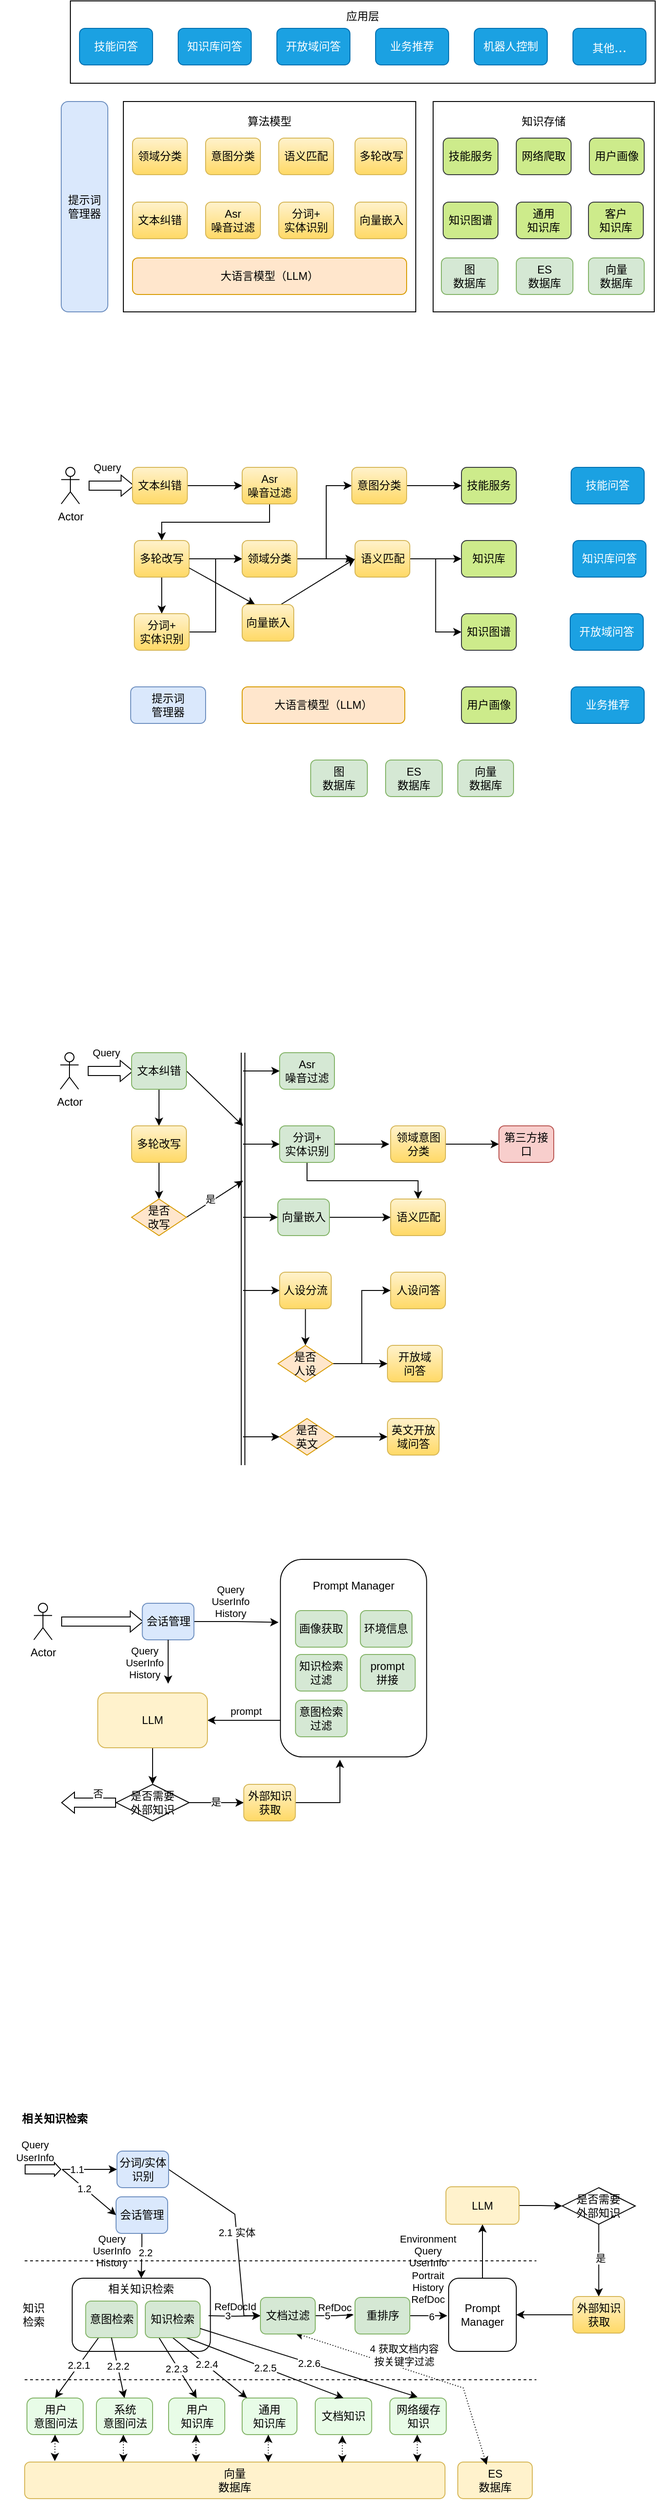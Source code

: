 <mxfile version="21.6.5" type="device">
  <diagram name="第 1 页" id="2IsAd4zUsnXnslO65fH5">
    <mxGraphModel dx="915" dy="540" grid="1" gridSize="10" guides="1" tooltips="1" connect="1" arrows="1" fold="1" page="1" pageScale="1" pageWidth="827" pageHeight="1169" math="0" shadow="0">
      <root>
        <mxCell id="0" />
        <mxCell id="1" parent="0" />
        <mxCell id="JHuKoLHsJUjbJj95uedV-28" value="相关知识检索&lt;br&gt;&lt;br&gt;&lt;br&gt;&lt;br&gt;&lt;br&gt;" style="rounded=1;whiteSpace=wrap;html=1;" parent="1" vertex="1">
          <mxGeometry x="92" y="2540" width="151.25" height="80" as="geometry" />
        </mxCell>
        <mxCell id="9dT04foE-P5w3eRzSOSi-28" style="edgeStyle=orthogonalEdgeStyle;rounded=0;orthogonalLoop=1;jettySize=auto;html=1;entryX=1;entryY=0.5;entryDx=0;entryDy=0;exitX=0.001;exitY=0.815;exitDx=0;exitDy=0;exitPerimeter=0;" parent="1" source="9dT04foE-P5w3eRzSOSi-2" target="9dT04foE-P5w3eRzSOSi-23" edge="1">
          <mxGeometry relative="1" as="geometry">
            <mxPoint x="310" y="1930" as="sourcePoint" />
          </mxGeometry>
        </mxCell>
        <mxCell id="9dT04foE-P5w3eRzSOSi-30" value="prompt" style="edgeLabel;html=1;align=center;verticalAlign=middle;resizable=0;points=[];" parent="9dT04foE-P5w3eRzSOSi-28" vertex="1" connectable="0">
          <mxGeometry x="0.227" relative="1" as="geometry">
            <mxPoint x="11" y="-10" as="offset" />
          </mxGeometry>
        </mxCell>
        <mxCell id="9dT04foE-P5w3eRzSOSi-2" value="Prompt Manager&lt;br&gt;&lt;br&gt;&lt;br&gt;&lt;br&gt;&lt;br&gt;&lt;br&gt;&lt;br&gt;&lt;br&gt;&lt;br&gt;&lt;br&gt;&lt;br&gt;&lt;br&gt;" style="rounded=1;whiteSpace=wrap;html=1;" parent="1" vertex="1">
          <mxGeometry x="319.88" y="1754" width="160" height="216" as="geometry" />
        </mxCell>
        <mxCell id="Qh1LjhPjBVEHw7r-CYuR-25" value="知识存储&lt;br&gt;&lt;br&gt;&lt;br&gt;&lt;br&gt;&lt;br&gt;&lt;br&gt;&lt;br&gt;&lt;br&gt;&lt;br&gt;&lt;br&gt;&lt;br&gt;&lt;br&gt;&lt;br&gt;&lt;br&gt;" style="rounded=0;whiteSpace=wrap;html=1;fillStyle=cross-hatch;" parent="1" vertex="1">
          <mxGeometry x="487" y="160" width="242" height="230" as="geometry" />
        </mxCell>
        <mxCell id="Qh1LjhPjBVEHw7r-CYuR-36" value="应用层&lt;br&gt;&lt;br&gt;&lt;br&gt;&lt;br&gt;&lt;br&gt;" style="rounded=0;whiteSpace=wrap;html=1;fillStyle=cross-hatch;" parent="1" vertex="1">
          <mxGeometry x="90" y="50" width="640" height="90" as="geometry" />
        </mxCell>
        <mxCell id="Qh1LjhPjBVEHw7r-CYuR-16" value="算法模型&lt;br&gt;&lt;br&gt;&lt;br&gt;&lt;br&gt;&lt;br&gt;&lt;br&gt;&lt;br&gt;&lt;br&gt;&lt;br&gt;&lt;br&gt;&lt;br&gt;&lt;br&gt;&lt;br&gt;&lt;br&gt;" style="rounded=0;whiteSpace=wrap;html=1;fillStyle=cross-hatch;" parent="1" vertex="1">
          <mxGeometry x="148" y="160" width="320" height="230" as="geometry" />
        </mxCell>
        <mxCell id="Qh1LjhPjBVEHw7r-CYuR-6" value="意图分类" style="rounded=1;whiteSpace=wrap;html=1;fillColor=#fff2cc;strokeColor=#d6b656;gradientColor=#ffd966;" parent="1" vertex="1">
          <mxGeometry x="238" y="200" width="60" height="40" as="geometry" />
        </mxCell>
        <mxCell id="Qh1LjhPjBVEHw7r-CYuR-7" value="大语言模型（LLM）" style="rounded=1;whiteSpace=wrap;html=1;fillColor=#ffe6cc;strokeColor=#d79b00;" parent="1" vertex="1">
          <mxGeometry x="158" y="331" width="300" height="40" as="geometry" />
        </mxCell>
        <mxCell id="Qh1LjhPjBVEHw7r-CYuR-8" value="提示词&lt;br&gt;管理器" style="rounded=1;whiteSpace=wrap;html=1;fillColor=#dae8fc;strokeColor=#6c8ebf;" parent="1" vertex="1">
          <mxGeometry x="156" y="800" width="82" height="40" as="geometry" />
        </mxCell>
        <mxCell id="Qh1LjhPjBVEHw7r-CYuR-9" value="Asr&lt;br&gt;噪音过滤" style="rounded=1;whiteSpace=wrap;html=1;fillColor=#fff2cc;strokeColor=#d6b656;gradientColor=#ffd966;" parent="1" vertex="1">
          <mxGeometry x="238" y="270" width="60" height="40" as="geometry" />
        </mxCell>
        <mxCell id="Qh1LjhPjBVEHw7r-CYuR-10" value="语义匹配" style="rounded=1;whiteSpace=wrap;html=1;fillColor=#fff2cc;strokeColor=#d6b656;gradientColor=#ffd966;" parent="1" vertex="1">
          <mxGeometry x="318" y="200" width="60" height="40" as="geometry" />
        </mxCell>
        <mxCell id="Qh1LjhPjBVEHw7r-CYuR-11" value="多轮改写" style="rounded=1;whiteSpace=wrap;html=1;fillColor=#fff2cc;strokeColor=#d6b656;gradientColor=#ffd966;" parent="1" vertex="1">
          <mxGeometry x="401.5" y="200" width="56.5" height="40" as="geometry" />
        </mxCell>
        <mxCell id="Qh1LjhPjBVEHw7r-CYuR-12" value="技能问答" style="rounded=1;whiteSpace=wrap;html=1;fillColor=#1ba1e2;fontColor=#ffffff;strokeColor=#006EAF;" parent="1" vertex="1">
          <mxGeometry x="100" y="80" width="80" height="40" as="geometry" />
        </mxCell>
        <mxCell id="Qh1LjhPjBVEHw7r-CYuR-13" value="知识库问答" style="rounded=1;whiteSpace=wrap;html=1;fillColor=#1ba1e2;fontColor=#ffffff;strokeColor=#006EAF;" parent="1" vertex="1">
          <mxGeometry x="208" y="80" width="80" height="40" as="geometry" />
        </mxCell>
        <mxCell id="Qh1LjhPjBVEHw7r-CYuR-14" value="开放域问答" style="rounded=1;whiteSpace=wrap;html=1;fillColor=#1ba1e2;fontColor=#ffffff;strokeColor=#006EAF;" parent="1" vertex="1">
          <mxGeometry x="316" y="80" width="80" height="40" as="geometry" />
        </mxCell>
        <mxCell id="Qh1LjhPjBVEHw7r-CYuR-17" value="分词+&lt;br&gt;实体识别" style="rounded=1;whiteSpace=wrap;html=1;fillColor=#fff2cc;strokeColor=#d6b656;gradientColor=#ffd966;" parent="1" vertex="1">
          <mxGeometry x="318" y="270" width="60" height="40" as="geometry" />
        </mxCell>
        <mxCell id="Qh1LjhPjBVEHw7r-CYuR-18" value="文本纠错" style="rounded=1;whiteSpace=wrap;html=1;fillColor=#fff2cc;strokeColor=#d6b656;gradientColor=#ffd966;" parent="1" vertex="1">
          <mxGeometry x="158" y="270" width="60" height="40" as="geometry" />
        </mxCell>
        <mxCell id="Qh1LjhPjBVEHw7r-CYuR-19" value="领域分类" style="rounded=1;whiteSpace=wrap;html=1;fillColor=#fff2cc;strokeColor=#d6b656;gradientColor=#ffd966;" parent="1" vertex="1">
          <mxGeometry x="158" y="200" width="60" height="40" as="geometry" />
        </mxCell>
        <mxCell id="Qh1LjhPjBVEHw7r-CYuR-20" value="向量嵌入" style="rounded=1;whiteSpace=wrap;html=1;fillColor=#fff2cc;strokeColor=#d6b656;gradientColor=#ffd966;" parent="1" vertex="1">
          <mxGeometry x="401.5" y="270" width="56.5" height="40" as="geometry" />
        </mxCell>
        <mxCell id="Qh1LjhPjBVEHw7r-CYuR-21" value="技能服务" style="rounded=1;whiteSpace=wrap;html=1;fillColor=#cdeb8b;strokeColor=#36393d;" parent="1" vertex="1">
          <mxGeometry x="498" y="200" width="60" height="40" as="geometry" />
        </mxCell>
        <mxCell id="Qh1LjhPjBVEHw7r-CYuR-22" value="客户&lt;br&gt;知识库" style="rounded=1;whiteSpace=wrap;html=1;fillColor=#cdeb8b;strokeColor=#36393d;" parent="1" vertex="1">
          <mxGeometry x="657" y="270" width="60" height="40" as="geometry" />
        </mxCell>
        <mxCell id="Qh1LjhPjBVEHw7r-CYuR-23" value="通用&lt;br&gt;知识库" style="rounded=1;whiteSpace=wrap;html=1;fillColor=#cdeb8b;strokeColor=#36393d;" parent="1" vertex="1">
          <mxGeometry x="578" y="270" width="60" height="40" as="geometry" />
        </mxCell>
        <mxCell id="Qh1LjhPjBVEHw7r-CYuR-24" value="知识图谱" style="rounded=1;whiteSpace=wrap;html=1;fillColor=#cdeb8b;strokeColor=#36393d;" parent="1" vertex="1">
          <mxGeometry x="498" y="270" width="60" height="40" as="geometry" />
        </mxCell>
        <mxCell id="Qh1LjhPjBVEHw7r-CYuR-26" value="图&lt;br&gt;数据库" style="rounded=1;whiteSpace=wrap;html=1;fillColor=#d5e8d4;strokeColor=#82b366;" parent="1" vertex="1">
          <mxGeometry x="496" y="331" width="62" height="40" as="geometry" />
        </mxCell>
        <mxCell id="Qh1LjhPjBVEHw7r-CYuR-27" value="ES&lt;br&gt;数据库" style="rounded=1;whiteSpace=wrap;html=1;fillColor=#d5e8d4;strokeColor=#82b366;" parent="1" vertex="1">
          <mxGeometry x="578" y="331" width="62" height="40" as="geometry" />
        </mxCell>
        <mxCell id="Qh1LjhPjBVEHw7r-CYuR-28" value="向量&lt;br&gt;数据库" style="rounded=1;whiteSpace=wrap;html=1;fillColor=#d5e8d4;strokeColor=#82b366;" parent="1" vertex="1">
          <mxGeometry x="657" y="331" width="61" height="40" as="geometry" />
        </mxCell>
        <mxCell id="Qh1LjhPjBVEHw7r-CYuR-29" value="业务推荐" style="rounded=1;whiteSpace=wrap;html=1;fillColor=#1ba1e2;fontColor=#ffffff;strokeColor=#006EAF;" parent="1" vertex="1">
          <mxGeometry x="424" y="80" width="80" height="40" as="geometry" />
        </mxCell>
        <mxCell id="Qh1LjhPjBVEHw7r-CYuR-30" value="用户画像" style="rounded=1;whiteSpace=wrap;html=1;fillColor=#cdeb8b;strokeColor=#36393d;" parent="1" vertex="1">
          <mxGeometry x="658" y="200" width="60" height="40" as="geometry" />
        </mxCell>
        <mxCell id="Qh1LjhPjBVEHw7r-CYuR-31" value="网络爬取" style="rounded=1;whiteSpace=wrap;html=1;fillColor=#cdeb8b;strokeColor=#36393d;" parent="1" vertex="1">
          <mxGeometry x="578" y="200" width="60" height="40" as="geometry" />
        </mxCell>
        <mxCell id="Qh1LjhPjBVEHw7r-CYuR-32" value="机器人控制" style="rounded=1;whiteSpace=wrap;html=1;fillColor=#1ba1e2;fontColor=#ffffff;strokeColor=#006EAF;" parent="1" vertex="1">
          <mxGeometry x="532" y="80" width="80" height="40" as="geometry" />
        </mxCell>
        <mxCell id="Qh1LjhPjBVEHw7r-CYuR-33" value="其他&lt;font style=&quot;font-size: 16px;&quot;&gt;...&lt;/font&gt;" style="rounded=1;whiteSpace=wrap;html=1;fillColor=#1ba1e2;fontColor=#ffffff;strokeColor=#006EAF;" parent="1" vertex="1">
          <mxGeometry x="640" y="80" width="80" height="40" as="geometry" />
        </mxCell>
        <mxCell id="Qh1LjhPjBVEHw7r-CYuR-37" value="Actor" style="shape=umlActor;verticalLabelPosition=bottom;verticalAlign=top;html=1;outlineConnect=0;" parent="1" vertex="1">
          <mxGeometry x="80" y="560" width="20" height="40" as="geometry" />
        </mxCell>
        <mxCell id="Qh1LjhPjBVEHw7r-CYuR-38" value="" style="shape=flexArrow;endArrow=classic;html=1;rounded=0;endWidth=12;endSize=4.33;" parent="1" edge="1">
          <mxGeometry width="50" height="50" relative="1" as="geometry">
            <mxPoint x="110" y="580" as="sourcePoint" />
            <mxPoint x="160" y="580" as="targetPoint" />
          </mxGeometry>
        </mxCell>
        <mxCell id="Qh1LjhPjBVEHw7r-CYuR-39" value="Query" style="edgeLabel;html=1;align=center;verticalAlign=middle;resizable=0;points=[];" parent="Qh1LjhPjBVEHw7r-CYuR-38" vertex="1" connectable="0">
          <mxGeometry x="-0.52" y="2" relative="1" as="geometry">
            <mxPoint x="8" y="-18" as="offset" />
          </mxGeometry>
        </mxCell>
        <mxCell id="Qh1LjhPjBVEHw7r-CYuR-42" style="edgeStyle=orthogonalEdgeStyle;rounded=0;orthogonalLoop=1;jettySize=auto;html=1;exitX=1;exitY=0.5;exitDx=0;exitDy=0;entryX=0;entryY=0.5;entryDx=0;entryDy=0;" parent="1" source="Qh1LjhPjBVEHw7r-CYuR-40" target="Qh1LjhPjBVEHw7r-CYuR-41" edge="1">
          <mxGeometry relative="1" as="geometry" />
        </mxCell>
        <mxCell id="Qh1LjhPjBVEHw7r-CYuR-40" value="文本纠错" style="rounded=1;whiteSpace=wrap;html=1;fillColor=#fff2cc;strokeColor=#d6b656;gradientColor=#ffd966;" parent="1" vertex="1">
          <mxGeometry x="158" y="560" width="60" height="40" as="geometry" />
        </mxCell>
        <mxCell id="Qh1LjhPjBVEHw7r-CYuR-45" style="edgeStyle=orthogonalEdgeStyle;rounded=0;orthogonalLoop=1;jettySize=auto;html=1;exitX=0.5;exitY=1;exitDx=0;exitDy=0;entryX=0.5;entryY=0;entryDx=0;entryDy=0;" parent="1" source="Qh1LjhPjBVEHw7r-CYuR-41" target="Qh1LjhPjBVEHw7r-CYuR-43" edge="1">
          <mxGeometry relative="1" as="geometry" />
        </mxCell>
        <mxCell id="Qh1LjhPjBVEHw7r-CYuR-41" value="Asr&lt;br style=&quot;border-color: var(--border-color);&quot;&gt;噪音过滤" style="rounded=1;whiteSpace=wrap;html=1;fillColor=#fff2cc;strokeColor=#d6b656;gradientColor=#ffd966;" parent="1" vertex="1">
          <mxGeometry x="278" y="560" width="60" height="40" as="geometry" />
        </mxCell>
        <mxCell id="Qh1LjhPjBVEHw7r-CYuR-46" style="edgeStyle=orthogonalEdgeStyle;rounded=0;orthogonalLoop=1;jettySize=auto;html=1;exitX=0.5;exitY=1;exitDx=0;exitDy=0;entryX=0.5;entryY=0;entryDx=0;entryDy=0;" parent="1" source="Qh1LjhPjBVEHw7r-CYuR-43" target="Qh1LjhPjBVEHw7r-CYuR-44" edge="1">
          <mxGeometry relative="1" as="geometry" />
        </mxCell>
        <mxCell id="Qh1LjhPjBVEHw7r-CYuR-43" value="多轮改写" style="rounded=1;whiteSpace=wrap;html=1;fillColor=#fff2cc;strokeColor=#d6b656;gradientColor=#ffd966;" parent="1" vertex="1">
          <mxGeometry x="160" y="640" width="60" height="40" as="geometry" />
        </mxCell>
        <mxCell id="Qh1LjhPjBVEHw7r-CYuR-49" style="edgeStyle=orthogonalEdgeStyle;rounded=0;orthogonalLoop=1;jettySize=auto;html=1;exitX=1;exitY=0.5;exitDx=0;exitDy=0;entryX=0;entryY=0.5;entryDx=0;entryDy=0;" parent="1" source="Qh1LjhPjBVEHw7r-CYuR-43" target="Qh1LjhPjBVEHw7r-CYuR-48" edge="1">
          <mxGeometry relative="1" as="geometry" />
        </mxCell>
        <mxCell id="Qh1LjhPjBVEHw7r-CYuR-56" style="edgeStyle=orthogonalEdgeStyle;rounded=0;orthogonalLoop=1;jettySize=auto;html=1;exitX=1;exitY=0.5;exitDx=0;exitDy=0;entryX=0;entryY=0.5;entryDx=0;entryDy=0;" parent="1" source="Qh1LjhPjBVEHw7r-CYuR-44" target="Qh1LjhPjBVEHw7r-CYuR-48" edge="1">
          <mxGeometry relative="1" as="geometry" />
        </mxCell>
        <mxCell id="Qh1LjhPjBVEHw7r-CYuR-44" value="分词+&lt;br&gt;实体识别" style="rounded=1;whiteSpace=wrap;html=1;fillColor=#fff2cc;strokeColor=#d6b656;gradientColor=#ffd966;" parent="1" vertex="1">
          <mxGeometry x="160" y="720" width="60" height="40" as="geometry" />
        </mxCell>
        <mxCell id="Qh1LjhPjBVEHw7r-CYuR-51" style="edgeStyle=orthogonalEdgeStyle;rounded=0;orthogonalLoop=1;jettySize=auto;html=1;exitX=1;exitY=0.5;exitDx=0;exitDy=0;entryX=0;entryY=0.5;entryDx=0;entryDy=0;" parent="1" source="Qh1LjhPjBVEHw7r-CYuR-48" target="Qh1LjhPjBVEHw7r-CYuR-50" edge="1">
          <mxGeometry relative="1" as="geometry">
            <Array as="points">
              <mxPoint x="370" y="660" />
              <mxPoint x="370" y="580" />
            </Array>
          </mxGeometry>
        </mxCell>
        <mxCell id="Qh1LjhPjBVEHw7r-CYuR-58" style="edgeStyle=orthogonalEdgeStyle;rounded=0;orthogonalLoop=1;jettySize=auto;html=1;exitX=1;exitY=0.5;exitDx=0;exitDy=0;" parent="1" source="Qh1LjhPjBVEHw7r-CYuR-48" edge="1">
          <mxGeometry relative="1" as="geometry">
            <mxPoint x="400" y="660" as="targetPoint" />
          </mxGeometry>
        </mxCell>
        <mxCell id="_FVbefLX-QKdetm8-caL-20" style="rounded=0;orthogonalLoop=1;jettySize=auto;html=1;exitX=1;exitY=0.75;exitDx=0;exitDy=0;entryX=0.25;entryY=0;entryDx=0;entryDy=0;" parent="1" source="Qh1LjhPjBVEHw7r-CYuR-43" target="_FVbefLX-QKdetm8-caL-19" edge="1">
          <mxGeometry relative="1" as="geometry" />
        </mxCell>
        <mxCell id="Qh1LjhPjBVEHw7r-CYuR-48" value="领域分类" style="rounded=1;whiteSpace=wrap;html=1;fillColor=#fff2cc;strokeColor=#d6b656;gradientColor=#ffd966;" parent="1" vertex="1">
          <mxGeometry x="278" y="640" width="60" height="40" as="geometry" />
        </mxCell>
        <mxCell id="Qh1LjhPjBVEHw7r-CYuR-55" style="edgeStyle=orthogonalEdgeStyle;rounded=0;orthogonalLoop=1;jettySize=auto;html=1;exitX=1;exitY=0.5;exitDx=0;exitDy=0;entryX=0;entryY=0.5;entryDx=0;entryDy=0;" parent="1" source="Qh1LjhPjBVEHw7r-CYuR-50" target="Qh1LjhPjBVEHw7r-CYuR-54" edge="1">
          <mxGeometry relative="1" as="geometry" />
        </mxCell>
        <mxCell id="Qh1LjhPjBVEHw7r-CYuR-50" value="意图分类" style="rounded=1;whiteSpace=wrap;html=1;fillColor=#fff2cc;strokeColor=#d6b656;gradientColor=#ffd966;" parent="1" vertex="1">
          <mxGeometry x="398" y="560" width="60" height="40" as="geometry" />
        </mxCell>
        <mxCell id="_FVbefLX-QKdetm8-caL-9" style="edgeStyle=orthogonalEdgeStyle;rounded=0;orthogonalLoop=1;jettySize=auto;html=1;exitX=1;exitY=0.5;exitDx=0;exitDy=0;entryX=0;entryY=0.5;entryDx=0;entryDy=0;" parent="1" source="Qh1LjhPjBVEHw7r-CYuR-53" target="Qh1LjhPjBVEHw7r-CYuR-61" edge="1">
          <mxGeometry relative="1" as="geometry" />
        </mxCell>
        <mxCell id="_FVbefLX-QKdetm8-caL-18" style="edgeStyle=orthogonalEdgeStyle;rounded=0;orthogonalLoop=1;jettySize=auto;html=1;exitX=1;exitY=0.5;exitDx=0;exitDy=0;entryX=0;entryY=0.5;entryDx=0;entryDy=0;" parent="1" source="Qh1LjhPjBVEHw7r-CYuR-53" target="_FVbefLX-QKdetm8-caL-17" edge="1">
          <mxGeometry relative="1" as="geometry" />
        </mxCell>
        <mxCell id="Qh1LjhPjBVEHw7r-CYuR-53" value="语义匹配" style="rounded=1;whiteSpace=wrap;html=1;fillColor=#fff2cc;strokeColor=#d6b656;gradientColor=#ffd966;" parent="1" vertex="1">
          <mxGeometry x="401.5" y="640" width="60" height="40" as="geometry" />
        </mxCell>
        <mxCell id="Qh1LjhPjBVEHw7r-CYuR-54" value="技能服务" style="rounded=1;whiteSpace=wrap;html=1;fillColor=#cdeb8b;strokeColor=#36393d;" parent="1" vertex="1">
          <mxGeometry x="518" y="560" width="60" height="40" as="geometry" />
        </mxCell>
        <mxCell id="Qh1LjhPjBVEHw7r-CYuR-57" value="大语言模型（LLM）" style="rounded=1;whiteSpace=wrap;html=1;fillColor=#ffe6cc;strokeColor=#d79b00;movable=1;resizable=1;rotatable=1;deletable=1;editable=1;locked=0;connectable=1;" parent="1" vertex="1">
          <mxGeometry x="278" y="800" width="178" height="40" as="geometry" />
        </mxCell>
        <mxCell id="Qh1LjhPjBVEHw7r-CYuR-59" value="技能问答" style="rounded=1;whiteSpace=wrap;html=1;fillColor=#1ba1e2;fontColor=#ffffff;strokeColor=#006EAF;" parent="1" vertex="1">
          <mxGeometry x="638" y="560" width="80" height="40" as="geometry" />
        </mxCell>
        <mxCell id="Qh1LjhPjBVEHw7r-CYuR-60" value="知识库问答" style="rounded=1;whiteSpace=wrap;html=1;fillColor=#1ba1e2;fontColor=#ffffff;strokeColor=#006EAF;" parent="1" vertex="1">
          <mxGeometry x="640" y="640" width="80" height="40" as="geometry" />
        </mxCell>
        <mxCell id="Qh1LjhPjBVEHw7r-CYuR-61" value="知识库" style="rounded=1;whiteSpace=wrap;html=1;fillColor=#cdeb8b;strokeColor=#36393d;" parent="1" vertex="1">
          <mxGeometry x="518" y="640" width="60" height="40" as="geometry" />
        </mxCell>
        <mxCell id="mllX7h126u6g7e8m-Z3b-2" value="提示词&lt;br&gt;管理器" style="rounded=1;whiteSpace=wrap;html=1;fillColor=#dae8fc;strokeColor=#6c8ebf;" parent="1" vertex="1">
          <mxGeometry x="80" y="160" width="51" height="230" as="geometry" />
        </mxCell>
        <mxCell id="_FVbefLX-QKdetm8-caL-3" value="开放域问答" style="rounded=1;whiteSpace=wrap;html=1;fillColor=#1ba1e2;fontColor=#ffffff;strokeColor=#006EAF;" parent="1" vertex="1">
          <mxGeometry x="637" y="720" width="80" height="40" as="geometry" />
        </mxCell>
        <mxCell id="_FVbefLX-QKdetm8-caL-4" value="业务推荐" style="rounded=1;whiteSpace=wrap;html=1;fillColor=#1ba1e2;fontColor=#ffffff;strokeColor=#006EAF;" parent="1" vertex="1">
          <mxGeometry x="638" y="800" width="80" height="40" as="geometry" />
        </mxCell>
        <mxCell id="_FVbefLX-QKdetm8-caL-16" value="用户画像" style="rounded=1;whiteSpace=wrap;html=1;fillColor=#cdeb8b;strokeColor=#36393d;" parent="1" vertex="1">
          <mxGeometry x="518" y="800" width="60" height="40" as="geometry" />
        </mxCell>
        <mxCell id="_FVbefLX-QKdetm8-caL-17" value="知识图谱" style="rounded=1;whiteSpace=wrap;html=1;fillColor=#cdeb8b;strokeColor=#36393d;" parent="1" vertex="1">
          <mxGeometry x="518" y="720" width="60" height="40" as="geometry" />
        </mxCell>
        <mxCell id="_FVbefLX-QKdetm8-caL-21" style="rounded=0;orthogonalLoop=1;jettySize=auto;html=1;exitX=0.75;exitY=0;exitDx=0;exitDy=0;entryX=0;entryY=0.5;entryDx=0;entryDy=0;" parent="1" source="_FVbefLX-QKdetm8-caL-19" target="Qh1LjhPjBVEHw7r-CYuR-53" edge="1">
          <mxGeometry relative="1" as="geometry" />
        </mxCell>
        <mxCell id="_FVbefLX-QKdetm8-caL-19" value="向量嵌入" style="rounded=1;whiteSpace=wrap;html=1;fillColor=#fff2cc;strokeColor=#d6b656;gradientColor=#ffd966;" parent="1" vertex="1">
          <mxGeometry x="278" y="710" width="56.5" height="40" as="geometry" />
        </mxCell>
        <mxCell id="_FVbefLX-QKdetm8-caL-22" value="图&lt;br&gt;数据库" style="rounded=1;whiteSpace=wrap;html=1;fillColor=#d5e8d4;strokeColor=#82b366;" parent="1" vertex="1">
          <mxGeometry x="353" y="880" width="62" height="40" as="geometry" />
        </mxCell>
        <mxCell id="_FVbefLX-QKdetm8-caL-23" value="ES&lt;br&gt;数据库" style="rounded=1;whiteSpace=wrap;html=1;fillColor=#d5e8d4;strokeColor=#82b366;" parent="1" vertex="1">
          <mxGeometry x="435" y="880" width="62" height="40" as="geometry" />
        </mxCell>
        <mxCell id="_FVbefLX-QKdetm8-caL-24" value="向量&lt;br&gt;数据库" style="rounded=1;whiteSpace=wrap;html=1;fillColor=#d5e8d4;strokeColor=#82b366;" parent="1" vertex="1">
          <mxGeometry x="514" y="880" width="61" height="40" as="geometry" />
        </mxCell>
        <mxCell id="B0URk4bAJOQ_Uvy1PQAy-1" value="Actor" style="shape=umlActor;verticalLabelPosition=bottom;verticalAlign=top;html=1;outlineConnect=0;" parent="1" vertex="1">
          <mxGeometry x="79" y="1200" width="20" height="40" as="geometry" />
        </mxCell>
        <mxCell id="B0URk4bAJOQ_Uvy1PQAy-2" value="" style="shape=flexArrow;endArrow=classic;html=1;rounded=0;endWidth=12;endSize=4.33;" parent="1" edge="1">
          <mxGeometry width="50" height="50" relative="1" as="geometry">
            <mxPoint x="109" y="1220" as="sourcePoint" />
            <mxPoint x="159" y="1220" as="targetPoint" />
          </mxGeometry>
        </mxCell>
        <mxCell id="B0URk4bAJOQ_Uvy1PQAy-3" value="Query" style="edgeLabel;html=1;align=center;verticalAlign=middle;resizable=0;points=[];" parent="B0URk4bAJOQ_Uvy1PQAy-2" vertex="1" connectable="0">
          <mxGeometry x="-0.52" y="2" relative="1" as="geometry">
            <mxPoint x="8" y="-18" as="offset" />
          </mxGeometry>
        </mxCell>
        <mxCell id="B0URk4bAJOQ_Uvy1PQAy-8" style="edgeStyle=orthogonalEdgeStyle;rounded=0;orthogonalLoop=1;jettySize=auto;html=1;exitX=0.5;exitY=1;exitDx=0;exitDy=0;entryX=0.5;entryY=0;entryDx=0;entryDy=0;" parent="1" source="B0URk4bAJOQ_Uvy1PQAy-4" target="B0URk4bAJOQ_Uvy1PQAy-7" edge="1">
          <mxGeometry relative="1" as="geometry" />
        </mxCell>
        <mxCell id="B0URk4bAJOQ_Uvy1PQAy-17" style="rounded=0;orthogonalLoop=1;jettySize=auto;html=1;exitX=1;exitY=0.5;exitDx=0;exitDy=0;" parent="1" source="B0URk4bAJOQ_Uvy1PQAy-4" edge="1">
          <mxGeometry relative="1" as="geometry">
            <mxPoint x="279" y="1280" as="targetPoint" />
          </mxGeometry>
        </mxCell>
        <mxCell id="B0URk4bAJOQ_Uvy1PQAy-4" value="文本纠错" style="rounded=1;whiteSpace=wrap;html=1;fillColor=#d5e8d4;strokeColor=#82b366;" parent="1" vertex="1">
          <mxGeometry x="157" y="1200" width="60" height="40" as="geometry" />
        </mxCell>
        <mxCell id="B0URk4bAJOQ_Uvy1PQAy-5" value="Asr&lt;br style=&quot;border-color: var(--border-color);&quot;&gt;噪音过滤" style="rounded=1;whiteSpace=wrap;html=1;fillColor=#d5e8d4;strokeColor=#82b366;" parent="1" vertex="1">
          <mxGeometry x="319" y="1200" width="60" height="40" as="geometry" />
        </mxCell>
        <mxCell id="B0URk4bAJOQ_Uvy1PQAy-20" style="edgeStyle=orthogonalEdgeStyle;rounded=0;orthogonalLoop=1;jettySize=auto;html=1;exitX=0.5;exitY=1;exitDx=0;exitDy=0;" parent="1" source="B0URk4bAJOQ_Uvy1PQAy-7" target="B0URk4bAJOQ_Uvy1PQAy-19" edge="1">
          <mxGeometry relative="1" as="geometry" />
        </mxCell>
        <mxCell id="B0URk4bAJOQ_Uvy1PQAy-7" value="多轮改写" style="rounded=1;whiteSpace=wrap;html=1;fillColor=#fff2cc;strokeColor=#d6b656;gradientColor=#ffd966;" parent="1" vertex="1">
          <mxGeometry x="157" y="1280" width="60" height="40" as="geometry" />
        </mxCell>
        <mxCell id="B0URk4bAJOQ_Uvy1PQAy-13" style="edgeStyle=orthogonalEdgeStyle;rounded=0;orthogonalLoop=1;jettySize=auto;html=1;exitX=1;exitY=0.5;exitDx=0;exitDy=0;" parent="1" source="B0URk4bAJOQ_Uvy1PQAy-9" edge="1">
          <mxGeometry relative="1" as="geometry">
            <mxPoint x="439" y="1300" as="targetPoint" />
          </mxGeometry>
        </mxCell>
        <mxCell id="B0URk4bAJOQ_Uvy1PQAy-15" style="edgeStyle=orthogonalEdgeStyle;rounded=0;orthogonalLoop=1;jettySize=auto;html=1;exitX=0.5;exitY=1;exitDx=0;exitDy=0;" parent="1" source="B0URk4bAJOQ_Uvy1PQAy-9" target="B0URk4bAJOQ_Uvy1PQAy-11" edge="1">
          <mxGeometry relative="1" as="geometry" />
        </mxCell>
        <mxCell id="B0URk4bAJOQ_Uvy1PQAy-9" value="分词+&lt;br&gt;实体识别" style="rounded=1;whiteSpace=wrap;html=1;fillColor=#d5e8d4;strokeColor=#82b366;" parent="1" vertex="1">
          <mxGeometry x="319" y="1280" width="60" height="40" as="geometry" />
        </mxCell>
        <mxCell id="B0URk4bAJOQ_Uvy1PQAy-40" style="edgeStyle=orthogonalEdgeStyle;rounded=0;orthogonalLoop=1;jettySize=auto;html=1;exitX=1;exitY=0.5;exitDx=0;exitDy=0;entryX=0;entryY=0.5;entryDx=0;entryDy=0;" parent="1" source="B0URk4bAJOQ_Uvy1PQAy-10" target="B0URk4bAJOQ_Uvy1PQAy-39" edge="1">
          <mxGeometry relative="1" as="geometry" />
        </mxCell>
        <mxCell id="B0URk4bAJOQ_Uvy1PQAy-10" value="领域意图分类" style="rounded=1;whiteSpace=wrap;html=1;fillColor=#fff2cc;strokeColor=#d6b656;gradientColor=#ffd966;" parent="1" vertex="1">
          <mxGeometry x="440.5" y="1280" width="60" height="40" as="geometry" />
        </mxCell>
        <mxCell id="B0URk4bAJOQ_Uvy1PQAy-11" value="语义匹配" style="rounded=1;whiteSpace=wrap;html=1;fillColor=#fff2cc;strokeColor=#d6b656;gradientColor=#ffd966;" parent="1" vertex="1">
          <mxGeometry x="440.5" y="1360" width="60" height="40" as="geometry" />
        </mxCell>
        <mxCell id="B0URk4bAJOQ_Uvy1PQAy-14" style="edgeStyle=orthogonalEdgeStyle;rounded=0;orthogonalLoop=1;jettySize=auto;html=1;exitX=1;exitY=0.5;exitDx=0;exitDy=0;entryX=0;entryY=0.5;entryDx=0;entryDy=0;" parent="1" source="B0URk4bAJOQ_Uvy1PQAy-12" target="B0URk4bAJOQ_Uvy1PQAy-11" edge="1">
          <mxGeometry relative="1" as="geometry" />
        </mxCell>
        <mxCell id="B0URk4bAJOQ_Uvy1PQAy-12" value="向量嵌入" style="rounded=1;whiteSpace=wrap;html=1;fillColor=#d5e8d4;strokeColor=#82b366;" parent="1" vertex="1">
          <mxGeometry x="317" y="1360" width="56.5" height="40" as="geometry" />
        </mxCell>
        <mxCell id="B0URk4bAJOQ_Uvy1PQAy-22" style="rounded=0;orthogonalLoop=1;jettySize=auto;html=1;exitX=1;exitY=0.5;exitDx=0;exitDy=0;" parent="1" source="B0URk4bAJOQ_Uvy1PQAy-19" edge="1">
          <mxGeometry relative="1" as="geometry">
            <mxPoint x="279" y="1340" as="targetPoint" />
          </mxGeometry>
        </mxCell>
        <mxCell id="B0URk4bAJOQ_Uvy1PQAy-26" value="是" style="edgeLabel;html=1;align=center;verticalAlign=middle;resizable=0;points=[];" parent="B0URk4bAJOQ_Uvy1PQAy-22" vertex="1" connectable="0">
          <mxGeometry x="-0.137" y="3" relative="1" as="geometry">
            <mxPoint as="offset" />
          </mxGeometry>
        </mxCell>
        <mxCell id="B0URk4bAJOQ_Uvy1PQAy-19" value="是否&lt;br&gt;改写" style="rhombus;whiteSpace=wrap;html=1;fillColor=#ffe6cc;strokeColor=#d79b00;" parent="1" vertex="1">
          <mxGeometry x="157" y="1360" width="60" height="40" as="geometry" />
        </mxCell>
        <mxCell id="B0URk4bAJOQ_Uvy1PQAy-21" value="" style="endArrow=none;html=1;rounded=0;shape=link;" parent="1" edge="1">
          <mxGeometry width="50" height="50" relative="1" as="geometry">
            <mxPoint x="279" y="1651" as="sourcePoint" />
            <mxPoint x="279" y="1200" as="targetPoint" />
          </mxGeometry>
        </mxCell>
        <mxCell id="B0URk4bAJOQ_Uvy1PQAy-23" value="" style="endArrow=classic;html=1;rounded=0;entryX=0;entryY=0.5;entryDx=0;entryDy=0;" parent="1" target="B0URk4bAJOQ_Uvy1PQAy-5" edge="1">
          <mxGeometry width="50" height="50" relative="1" as="geometry">
            <mxPoint x="279" y="1220" as="sourcePoint" />
            <mxPoint x="449" y="1480" as="targetPoint" />
          </mxGeometry>
        </mxCell>
        <mxCell id="B0URk4bAJOQ_Uvy1PQAy-24" value="" style="endArrow=classic;html=1;rounded=0;entryX=0;entryY=0.5;entryDx=0;entryDy=0;" parent="1" target="B0URk4bAJOQ_Uvy1PQAy-9" edge="1">
          <mxGeometry width="50" height="50" relative="1" as="geometry">
            <mxPoint x="279" y="1300" as="sourcePoint" />
            <mxPoint x="509" y="1510" as="targetPoint" />
          </mxGeometry>
        </mxCell>
        <mxCell id="B0URk4bAJOQ_Uvy1PQAy-25" value="" style="endArrow=classic;html=1;rounded=0;entryX=0;entryY=0.5;entryDx=0;entryDy=0;" parent="1" target="B0URk4bAJOQ_Uvy1PQAy-12" edge="1">
          <mxGeometry width="50" height="50" relative="1" as="geometry">
            <mxPoint x="279" y="1380" as="sourcePoint" />
            <mxPoint x="459" y="1460" as="targetPoint" />
          </mxGeometry>
        </mxCell>
        <mxCell id="B0URk4bAJOQ_Uvy1PQAy-32" style="edgeStyle=orthogonalEdgeStyle;rounded=0;orthogonalLoop=1;jettySize=auto;html=1;exitX=0.5;exitY=1;exitDx=0;exitDy=0;entryX=0.5;entryY=0;entryDx=0;entryDy=0;" parent="1" source="B0URk4bAJOQ_Uvy1PQAy-27" target="B0URk4bAJOQ_Uvy1PQAy-31" edge="1">
          <mxGeometry relative="1" as="geometry" />
        </mxCell>
        <mxCell id="B0URk4bAJOQ_Uvy1PQAy-27" value="人设分流" style="rounded=1;whiteSpace=wrap;html=1;fillColor=#fff2cc;strokeColor=#d6b656;gradientColor=#ffd966;" parent="1" vertex="1">
          <mxGeometry x="319" y="1440" width="56.5" height="40" as="geometry" />
        </mxCell>
        <mxCell id="B0URk4bAJOQ_Uvy1PQAy-28" value="" style="endArrow=classic;html=1;rounded=0;entryX=0;entryY=0.5;entryDx=0;entryDy=0;" parent="1" target="B0URk4bAJOQ_Uvy1PQAy-27" edge="1">
          <mxGeometry width="50" height="50" relative="1" as="geometry">
            <mxPoint x="279" y="1460" as="sourcePoint" />
            <mxPoint x="399" y="1520" as="targetPoint" />
          </mxGeometry>
        </mxCell>
        <mxCell id="B0URk4bAJOQ_Uvy1PQAy-29" value="人设问答" style="rounded=1;whiteSpace=wrap;html=1;fillColor=#fff2cc;strokeColor=#d6b656;gradientColor=#ffd966;" parent="1" vertex="1">
          <mxGeometry x="440.5" y="1440" width="60" height="40" as="geometry" />
        </mxCell>
        <mxCell id="B0URk4bAJOQ_Uvy1PQAy-30" value="开放域&lt;br&gt;问答" style="rounded=1;whiteSpace=wrap;html=1;fillColor=#fff2cc;strokeColor=#d6b656;gradientColor=#ffd966;" parent="1" vertex="1">
          <mxGeometry x="437" y="1520" width="60" height="40" as="geometry" />
        </mxCell>
        <mxCell id="B0URk4bAJOQ_Uvy1PQAy-33" style="edgeStyle=orthogonalEdgeStyle;rounded=0;orthogonalLoop=1;jettySize=auto;html=1;exitX=1;exitY=0.5;exitDx=0;exitDy=0;entryX=0;entryY=0.5;entryDx=0;entryDy=0;" parent="1" source="B0URk4bAJOQ_Uvy1PQAy-31" target="B0URk4bAJOQ_Uvy1PQAy-29" edge="1">
          <mxGeometry relative="1" as="geometry" />
        </mxCell>
        <mxCell id="B0URk4bAJOQ_Uvy1PQAy-34" style="edgeStyle=orthogonalEdgeStyle;rounded=0;orthogonalLoop=1;jettySize=auto;html=1;exitX=1;exitY=0.5;exitDx=0;exitDy=0;entryX=0;entryY=0.5;entryDx=0;entryDy=0;" parent="1" source="B0URk4bAJOQ_Uvy1PQAy-31" target="B0URk4bAJOQ_Uvy1PQAy-30" edge="1">
          <mxGeometry relative="1" as="geometry" />
        </mxCell>
        <mxCell id="B0URk4bAJOQ_Uvy1PQAy-31" value="是否&lt;br&gt;人设" style="rhombus;whiteSpace=wrap;html=1;fillColor=#ffe6cc;strokeColor=#d79b00;" parent="1" vertex="1">
          <mxGeometry x="317.25" y="1520" width="60" height="40" as="geometry" />
        </mxCell>
        <mxCell id="B0URk4bAJOQ_Uvy1PQAy-35" value="英文开放域问答" style="rounded=1;whiteSpace=wrap;html=1;fillColor=#fff2cc;strokeColor=#d6b656;gradientColor=#ffd966;" parent="1" vertex="1">
          <mxGeometry x="437" y="1600" width="56.5" height="40" as="geometry" />
        </mxCell>
        <mxCell id="B0URk4bAJOQ_Uvy1PQAy-38" style="edgeStyle=orthogonalEdgeStyle;rounded=0;orthogonalLoop=1;jettySize=auto;html=1;exitX=1;exitY=0.5;exitDx=0;exitDy=0;entryX=0;entryY=0.5;entryDx=0;entryDy=0;" parent="1" source="B0URk4bAJOQ_Uvy1PQAy-36" target="B0URk4bAJOQ_Uvy1PQAy-35" edge="1">
          <mxGeometry relative="1" as="geometry" />
        </mxCell>
        <mxCell id="B0URk4bAJOQ_Uvy1PQAy-36" value="是否&lt;br&gt;英文" style="rhombus;whiteSpace=wrap;html=1;fillColor=#ffe6cc;strokeColor=#d79b00;" parent="1" vertex="1">
          <mxGeometry x="319" y="1600" width="60" height="40" as="geometry" />
        </mxCell>
        <mxCell id="B0URk4bAJOQ_Uvy1PQAy-37" value="" style="endArrow=classic;html=1;rounded=0;entryX=0;entryY=0.5;entryDx=0;entryDy=0;" parent="1" target="B0URk4bAJOQ_Uvy1PQAy-36" edge="1">
          <mxGeometry width="50" height="50" relative="1" as="geometry">
            <mxPoint x="279" y="1620" as="sourcePoint" />
            <mxPoint x="339" y="1650" as="targetPoint" />
          </mxGeometry>
        </mxCell>
        <mxCell id="B0URk4bAJOQ_Uvy1PQAy-39" value="第三方接口" style="rounded=1;whiteSpace=wrap;html=1;fillColor=#f8cecc;strokeColor=#b85450;" parent="1" vertex="1">
          <mxGeometry x="559" y="1280" width="60" height="40" as="geometry" />
        </mxCell>
        <mxCell id="9dT04foE-P5w3eRzSOSi-1" value="画像获取" style="rounded=1;whiteSpace=wrap;html=1;fillColor=#d5e8d4;strokeColor=#82b366;" parent="1" vertex="1">
          <mxGeometry x="336.38" y="1810" width="56.5" height="40" as="geometry" />
        </mxCell>
        <mxCell id="9dT04foE-P5w3eRzSOSi-3" value="Actor" style="shape=umlActor;verticalLabelPosition=bottom;verticalAlign=top;html=1;outlineConnect=0;" parent="1" vertex="1">
          <mxGeometry x="50" y="1802" width="20" height="40" as="geometry" />
        </mxCell>
        <mxCell id="9dT04foE-P5w3eRzSOSi-4" value="" style="shape=flexArrow;endArrow=classic;html=1;rounded=0;endWidth=12;endSize=4.33;" parent="1" edge="1">
          <mxGeometry width="50" height="50" relative="1" as="geometry">
            <mxPoint x="80" y="1822" as="sourcePoint" />
            <mxPoint x="170" y="1822" as="targetPoint" />
          </mxGeometry>
        </mxCell>
        <mxCell id="9dT04foE-P5w3eRzSOSi-10" value="知识检索&lt;br&gt;过滤" style="rounded=1;whiteSpace=wrap;html=1;fillColor=#d5e8d4;strokeColor=#82b366;" parent="1" vertex="1">
          <mxGeometry x="336.38" y="1858" width="56.5" height="40" as="geometry" />
        </mxCell>
        <mxCell id="9dT04foE-P5w3eRzSOSi-14" value="意图检索&lt;br&gt;过滤" style="rounded=1;whiteSpace=wrap;html=1;fillColor=#d5e8d4;strokeColor=#82b366;" parent="1" vertex="1">
          <mxGeometry x="336.38" y="1908" width="56.5" height="40" as="geometry" />
        </mxCell>
        <mxCell id="9dT04foE-P5w3eRzSOSi-16" value="环境信息" style="rounded=1;whiteSpace=wrap;html=1;fillColor=#d5e8d4;strokeColor=#82b366;" parent="1" vertex="1">
          <mxGeometry x="407.38" y="1810" width="56.5" height="40" as="geometry" />
        </mxCell>
        <mxCell id="9dT04foE-P5w3eRzSOSi-17" value="prompt&lt;br&gt;拼接" style="rounded=1;whiteSpace=wrap;html=1;fillColor=#d5e8d4;strokeColor=#82b366;" parent="1" vertex="1">
          <mxGeometry x="407.38" y="1858" width="60" height="40" as="geometry" />
        </mxCell>
        <mxCell id="9dT04foE-P5w3eRzSOSi-21" style="edgeStyle=orthogonalEdgeStyle;rounded=0;orthogonalLoop=1;jettySize=auto;html=1;exitX=1;exitY=0.5;exitDx=0;exitDy=0;entryX=-0.013;entryY=0.319;entryDx=0;entryDy=0;entryPerimeter=0;" parent="1" source="9dT04foE-P5w3eRzSOSi-18" target="9dT04foE-P5w3eRzSOSi-2" edge="1">
          <mxGeometry relative="1" as="geometry" />
        </mxCell>
        <mxCell id="9dT04foE-P5w3eRzSOSi-22" value="Query&lt;br style=&quot;border-color: var(--border-color);&quot;&gt;UserInfo&lt;br&gt;History" style="edgeLabel;html=1;align=center;verticalAlign=middle;resizable=0;points=[];" parent="9dT04foE-P5w3eRzSOSi-21" vertex="1" connectable="0">
          <mxGeometry x="-0.151" y="4" relative="1" as="geometry">
            <mxPoint y="-18" as="offset" />
          </mxGeometry>
        </mxCell>
        <mxCell id="9dT04foE-P5w3eRzSOSi-18" value="会话管理" style="rounded=1;whiteSpace=wrap;html=1;fillColor=#dae8fc;strokeColor=#6c8ebf;" parent="1" vertex="1">
          <mxGeometry x="168.75" y="1802" width="56.5" height="40" as="geometry" />
        </mxCell>
        <mxCell id="9dT04foE-P5w3eRzSOSi-32" style="edgeStyle=orthogonalEdgeStyle;rounded=0;orthogonalLoop=1;jettySize=auto;html=1;exitX=0.5;exitY=1;exitDx=0;exitDy=0;entryX=0.5;entryY=0;entryDx=0;entryDy=0;" parent="1" source="9dT04foE-P5w3eRzSOSi-23" target="9dT04foE-P5w3eRzSOSi-31" edge="1">
          <mxGeometry relative="1" as="geometry" />
        </mxCell>
        <mxCell id="9dT04foE-P5w3eRzSOSi-23" value="LLM" style="rounded=1;whiteSpace=wrap;html=1;fillColor=#fff2cc;strokeColor=#d6b656;" parent="1" vertex="1">
          <mxGeometry x="120" y="1900" width="120" height="60" as="geometry" />
        </mxCell>
        <mxCell id="9dT04foE-P5w3eRzSOSi-24" value="" style="endArrow=classic;html=1;rounded=0;exitX=0.5;exitY=1;exitDx=0;exitDy=0;" parent="1" source="9dT04foE-P5w3eRzSOSi-18" edge="1">
          <mxGeometry width="50" height="50" relative="1" as="geometry">
            <mxPoint x="170" y="1910" as="sourcePoint" />
            <mxPoint x="197" y="1890" as="targetPoint" />
          </mxGeometry>
        </mxCell>
        <mxCell id="9dT04foE-P5w3eRzSOSi-29" value="Query&lt;br style=&quot;border-color: var(--border-color);&quot;&gt;UserInfo&lt;br style=&quot;border-color: var(--border-color);&quot;&gt;History" style="edgeLabel;html=1;align=center;verticalAlign=middle;resizable=0;points=[];" parent="9dT04foE-P5w3eRzSOSi-24" vertex="1" connectable="0">
          <mxGeometry x="-0.316" relative="1" as="geometry">
            <mxPoint x="-26" y="8" as="offset" />
          </mxGeometry>
        </mxCell>
        <mxCell id="9dT04foE-P5w3eRzSOSi-38" style="edgeStyle=orthogonalEdgeStyle;rounded=0;orthogonalLoop=1;jettySize=auto;html=1;exitX=1;exitY=0.5;exitDx=0;exitDy=0;entryX=0;entryY=0.5;entryDx=0;entryDy=0;" parent="1" source="9dT04foE-P5w3eRzSOSi-31" target="9dT04foE-P5w3eRzSOSi-37" edge="1">
          <mxGeometry relative="1" as="geometry" />
        </mxCell>
        <mxCell id="9dT04foE-P5w3eRzSOSi-39" value="是" style="edgeLabel;html=1;align=center;verticalAlign=middle;resizable=0;points=[];" parent="9dT04foE-P5w3eRzSOSi-38" vertex="1" connectable="0">
          <mxGeometry x="-0.029" y="1" relative="1" as="geometry">
            <mxPoint as="offset" />
          </mxGeometry>
        </mxCell>
        <mxCell id="9dT04foE-P5w3eRzSOSi-31" value="是否需要&lt;br&gt;外部知识" style="rhombus;whiteSpace=wrap;html=1;" parent="1" vertex="1">
          <mxGeometry x="140" y="2000" width="80" height="40" as="geometry" />
        </mxCell>
        <mxCell id="9dT04foE-P5w3eRzSOSi-33" value="" style="shape=flexArrow;endArrow=classic;html=1;rounded=0;exitX=0;exitY=0.5;exitDx=0;exitDy=0;endWidth=12;endSize=4.33;" parent="1" source="9dT04foE-P5w3eRzSOSi-31" edge="1">
          <mxGeometry width="50" height="50" relative="1" as="geometry">
            <mxPoint x="30" y="2060" as="sourcePoint" />
            <mxPoint x="80" y="2020" as="targetPoint" />
          </mxGeometry>
        </mxCell>
        <mxCell id="9dT04foE-P5w3eRzSOSi-35" value="否" style="edgeLabel;html=1;align=center;verticalAlign=middle;resizable=0;points=[];" parent="9dT04foE-P5w3eRzSOSi-33" vertex="1" connectable="0">
          <mxGeometry x="-0.433" y="-8" relative="1" as="geometry">
            <mxPoint x="-3" y="-2" as="offset" />
          </mxGeometry>
        </mxCell>
        <mxCell id="9dT04foE-P5w3eRzSOSi-40" style="edgeStyle=orthogonalEdgeStyle;rounded=0;orthogonalLoop=1;jettySize=auto;html=1;exitX=1;exitY=0.5;exitDx=0;exitDy=0;entryX=0.407;entryY=1.014;entryDx=0;entryDy=0;entryPerimeter=0;" parent="1" source="9dT04foE-P5w3eRzSOSi-37" target="9dT04foE-P5w3eRzSOSi-2" edge="1">
          <mxGeometry relative="1" as="geometry" />
        </mxCell>
        <mxCell id="9dT04foE-P5w3eRzSOSi-37" value="外部知识获取" style="rounded=1;whiteSpace=wrap;html=1;fillColor=#fff2cc;strokeColor=#d6b656;gradientColor=#ffd966;" parent="1" vertex="1">
          <mxGeometry x="279.75" y="2000" width="56.5" height="40" as="geometry" />
        </mxCell>
        <mxCell id="JHuKoLHsJUjbJj95uedV-1" value="用户&lt;br&gt;知识库" style="rounded=1;whiteSpace=wrap;html=1;fillColor=#E8FCE7;strokeColor=#82b366;arcSize=18;" parent="1" vertex="1">
          <mxGeometry x="197.5" y="2671" width="61.5" height="40" as="geometry" />
        </mxCell>
        <mxCell id="JHuKoLHsJUjbJj95uedV-2" value="相关知识检索" style="text;html=1;strokeColor=none;fillColor=none;align=center;verticalAlign=middle;whiteSpace=wrap;rounded=0;fontStyle=1" parent="1" vertex="1">
          <mxGeometry x="13.25" y="2351" width="120" height="30" as="geometry" />
        </mxCell>
        <mxCell id="JHuKoLHsJUjbJj95uedV-5" value="通用&lt;br&gt;知识库" style="rounded=1;whiteSpace=wrap;html=1;fillColor=#E8FCE7;strokeColor=#82b366;" parent="1" vertex="1">
          <mxGeometry x="278" y="2671" width="60" height="40" as="geometry" />
        </mxCell>
        <mxCell id="JHuKoLHsJUjbJj95uedV-6" value="文档知识" style="rounded=1;whiteSpace=wrap;html=1;fillColor=#E8FCE7;strokeColor=#82b366;" parent="1" vertex="1">
          <mxGeometry x="358" y="2671" width="61.75" height="40" as="geometry" />
        </mxCell>
        <mxCell id="JHuKoLHsJUjbJj95uedV-7" value="向量&lt;br&gt;数据库" style="rounded=1;whiteSpace=wrap;html=1;fillColor=#fff2cc;strokeColor=#d6b656;" parent="1" vertex="1">
          <mxGeometry x="40" y="2741" width="460" height="40" as="geometry" />
        </mxCell>
        <mxCell id="JHuKoLHsJUjbJj95uedV-9" style="rounded=0;orthogonalLoop=1;jettySize=auto;html=1;exitX=0.25;exitY=1;exitDx=0;exitDy=0;entryX=0.5;entryY=0;entryDx=0;entryDy=0;" parent="1" source="JHuKoLHsJUjbJj95uedV-8" target="JHuKoLHsJUjbJj95uedV-1" edge="1">
          <mxGeometry relative="1" as="geometry" />
        </mxCell>
        <mxCell id="JHuKoLHsJUjbJj95uedV-68" value="2.2.3" style="edgeLabel;html=1;align=center;verticalAlign=middle;resizable=0;points=[];" parent="JHuKoLHsJUjbJj95uedV-9" vertex="1" connectable="0">
          <mxGeometry x="-0.029" y="-2" relative="1" as="geometry">
            <mxPoint as="offset" />
          </mxGeometry>
        </mxCell>
        <mxCell id="JHuKoLHsJUjbJj95uedV-10" style="rounded=0;orthogonalLoop=1;jettySize=auto;html=1;exitX=0.5;exitY=1;exitDx=0;exitDy=0;" parent="1" source="JHuKoLHsJUjbJj95uedV-8" target="JHuKoLHsJUjbJj95uedV-5" edge="1">
          <mxGeometry relative="1" as="geometry" />
        </mxCell>
        <mxCell id="JHuKoLHsJUjbJj95uedV-69" value="2.2.4" style="edgeLabel;html=1;align=center;verticalAlign=middle;resizable=0;points=[];" parent="JHuKoLHsJUjbJj95uedV-10" vertex="1" connectable="0">
          <mxGeometry x="-0.112" y="1" relative="1" as="geometry">
            <mxPoint as="offset" />
          </mxGeometry>
        </mxCell>
        <mxCell id="JHuKoLHsJUjbJj95uedV-11" value="2.2.5" style="rounded=0;orthogonalLoop=1;jettySize=auto;html=1;exitX=0.75;exitY=1;exitDx=0;exitDy=0;entryX=0.5;entryY=0;entryDx=0;entryDy=0;" parent="1" source="JHuKoLHsJUjbJj95uedV-8" target="JHuKoLHsJUjbJj95uedV-6" edge="1">
          <mxGeometry x="-0.001" relative="1" as="geometry">
            <Array as="points" />
            <mxPoint as="offset" />
          </mxGeometry>
        </mxCell>
        <mxCell id="JHuKoLHsJUjbJj95uedV-18" style="edgeStyle=orthogonalEdgeStyle;rounded=0;orthogonalLoop=1;jettySize=auto;html=1;exitX=1;exitY=0.5;exitDx=0;exitDy=0;entryX=0;entryY=0.5;entryDx=0;entryDy=0;" parent="1" target="JHuKoLHsJUjbJj95uedV-56" edge="1">
          <mxGeometry relative="1" as="geometry">
            <mxPoint x="241.25" y="2581" as="sourcePoint" />
            <mxPoint x="290" y="2581" as="targetPoint" />
          </mxGeometry>
        </mxCell>
        <mxCell id="JHuKoLHsJUjbJj95uedV-31" value="RefDocId" style="edgeLabel;html=1;align=center;verticalAlign=middle;resizable=0;points=[];" parent="JHuKoLHsJUjbJj95uedV-18" vertex="1" connectable="0">
          <mxGeometry x="-0.041" y="-1" relative="1" as="geometry">
            <mxPoint x="1" y="-12" as="offset" />
          </mxGeometry>
        </mxCell>
        <mxCell id="JHuKoLHsJUjbJj95uedV-65" value="3" style="edgeLabel;html=1;align=center;verticalAlign=middle;resizable=0;points=[];" parent="JHuKoLHsJUjbJj95uedV-18" vertex="1" connectable="0">
          <mxGeometry x="-0.276" y="1" relative="1" as="geometry">
            <mxPoint as="offset" />
          </mxGeometry>
        </mxCell>
        <mxCell id="JHuKoLHsJUjbJj95uedV-8" value="知识检索" style="rounded=1;whiteSpace=wrap;html=1;fillColor=#d5e8d4;strokeColor=#82b366;" parent="1" vertex="1">
          <mxGeometry x="172" y="2565" width="60" height="40" as="geometry" />
        </mxCell>
        <mxCell id="JHuKoLHsJUjbJj95uedV-13" value="" style="endArrow=classic;startArrow=classic;html=1;rounded=0;dashed=1;dashPattern=1 2;" parent="1" edge="1">
          <mxGeometry width="50" height="50" relative="1" as="geometry">
            <mxPoint x="148" y="2741" as="sourcePoint" />
            <mxPoint x="148" y="2711" as="targetPoint" />
          </mxGeometry>
        </mxCell>
        <mxCell id="JHuKoLHsJUjbJj95uedV-14" value="" style="endArrow=classic;startArrow=classic;html=1;rounded=0;dashed=1;dashPattern=1 2;" parent="1" edge="1">
          <mxGeometry width="50" height="50" relative="1" as="geometry">
            <mxPoint x="227.5" y="2741" as="sourcePoint" />
            <mxPoint x="227.5" y="2711" as="targetPoint" />
          </mxGeometry>
        </mxCell>
        <mxCell id="JHuKoLHsJUjbJj95uedV-16" value="" style="endArrow=classic;startArrow=classic;html=1;rounded=0;dashed=1;dashPattern=1 2;" parent="1" edge="1">
          <mxGeometry width="50" height="50" relative="1" as="geometry">
            <mxPoint x="306.63" y="2741" as="sourcePoint" />
            <mxPoint x="306.63" y="2711" as="targetPoint" />
          </mxGeometry>
        </mxCell>
        <mxCell id="JHuKoLHsJUjbJj95uedV-30" style="edgeStyle=orthogonalEdgeStyle;rounded=0;orthogonalLoop=1;jettySize=auto;html=1;exitX=1;exitY=0.5;exitDx=0;exitDy=0;" parent="1" source="JHuKoLHsJUjbJj95uedV-17" edge="1">
          <mxGeometry relative="1" as="geometry">
            <mxPoint x="502.5" y="2581" as="targetPoint" />
          </mxGeometry>
        </mxCell>
        <mxCell id="JHuKoLHsJUjbJj95uedV-70" value="6" style="edgeLabel;html=1;align=center;verticalAlign=middle;resizable=0;points=[];" parent="JHuKoLHsJUjbJj95uedV-30" vertex="1" connectable="0">
          <mxGeometry x="0.157" relative="1" as="geometry">
            <mxPoint as="offset" />
          </mxGeometry>
        </mxCell>
        <mxCell id="6rvX-wpiXOfWMyyo8gyd-12" value="Environment&lt;br&gt;Query&lt;br style=&quot;border-color: var(--border-color);&quot;&gt;UserInfo&lt;br&gt;Portrait&lt;br style=&quot;border-color: var(--border-color);&quot;&gt;History&lt;br&gt;RefDoc" style="edgeLabel;html=1;align=center;verticalAlign=middle;resizable=0;points=[];" vertex="1" connectable="0" parent="JHuKoLHsJUjbJj95uedV-30">
          <mxGeometry x="-0.269" y="-2" relative="1" as="geometry">
            <mxPoint x="4" y="-53" as="offset" />
          </mxGeometry>
        </mxCell>
        <mxCell id="JHuKoLHsJUjbJj95uedV-17" value="重排序" style="rounded=1;whiteSpace=wrap;html=1;fillColor=#d5e8d4;strokeColor=#82b366;" parent="1" vertex="1">
          <mxGeometry x="401.5" y="2561" width="60" height="40" as="geometry" />
        </mxCell>
        <mxCell id="JHuKoLHsJUjbJj95uedV-23" style="rounded=0;orthogonalLoop=1;jettySize=auto;html=1;exitX=0.25;exitY=1;exitDx=0;exitDy=0;entryX=0.5;entryY=0;entryDx=0;entryDy=0;" parent="1" source="JHuKoLHsJUjbJj95uedV-21" target="JHuKoLHsJUjbJj95uedV-22" edge="1">
          <mxGeometry relative="1" as="geometry" />
        </mxCell>
        <mxCell id="JHuKoLHsJUjbJj95uedV-67" value="2.2.1" style="edgeLabel;html=1;align=center;verticalAlign=middle;resizable=0;points=[];" parent="JHuKoLHsJUjbJj95uedV-23" vertex="1" connectable="0">
          <mxGeometry x="-0.053" relative="1" as="geometry">
            <mxPoint y="-1" as="offset" />
          </mxGeometry>
        </mxCell>
        <mxCell id="JHuKoLHsJUjbJj95uedV-21" value="意图检索" style="rounded=1;whiteSpace=wrap;html=1;fillColor=#d5e8d4;strokeColor=#82b366;" parent="1" vertex="1">
          <mxGeometry x="106.75" y="2565" width="56.5" height="40" as="geometry" />
        </mxCell>
        <mxCell id="JHuKoLHsJUjbJj95uedV-22" value="用户&lt;br&gt;意图问法" style="rounded=1;whiteSpace=wrap;html=1;fillColor=#E8FCE7;strokeColor=#82b366;arcSize=18;" parent="1" vertex="1">
          <mxGeometry x="42.5" y="2671" width="61.5" height="40" as="geometry" />
        </mxCell>
        <mxCell id="6rvX-wpiXOfWMyyo8gyd-21" style="edgeStyle=orthogonalEdgeStyle;rounded=0;orthogonalLoop=1;jettySize=auto;html=1;exitX=0.5;exitY=0;exitDx=0;exitDy=0;entryX=0.5;entryY=1;entryDx=0;entryDy=0;" edge="1" parent="1" source="JHuKoLHsJUjbJj95uedV-29" target="6rvX-wpiXOfWMyyo8gyd-20">
          <mxGeometry relative="1" as="geometry" />
        </mxCell>
        <mxCell id="JHuKoLHsJUjbJj95uedV-29" value="Prompt&lt;br&gt;Manager" style="rounded=1;whiteSpace=wrap;html=1;" parent="1" vertex="1">
          <mxGeometry x="504" y="2540" width="74" height="80" as="geometry" />
        </mxCell>
        <mxCell id="JHuKoLHsJUjbJj95uedV-34" style="edgeStyle=orthogonalEdgeStyle;rounded=0;orthogonalLoop=1;jettySize=auto;html=1;entryX=0.5;entryY=0;entryDx=0;entryDy=0;exitX=0.5;exitY=1;exitDx=0;exitDy=0;" parent="1" source="JHuKoLHsJUjbJj95uedV-36" target="JHuKoLHsJUjbJj95uedV-28" edge="1">
          <mxGeometry relative="1" as="geometry">
            <mxPoint x="271.63" y="2402" as="targetPoint" />
            <mxPoint x="330" y="2401" as="sourcePoint" />
            <Array as="points">
              <mxPoint x="169" y="2501" />
              <mxPoint x="168" y="2501" />
            </Array>
          </mxGeometry>
        </mxCell>
        <mxCell id="JHuKoLHsJUjbJj95uedV-35" value="Query&lt;br style=&quot;border-color: var(--border-color);&quot;&gt;UserInfo&lt;br&gt;History" style="edgeLabel;html=1;align=center;verticalAlign=middle;resizable=0;points=[];" parent="JHuKoLHsJUjbJj95uedV-34" vertex="1" connectable="0">
          <mxGeometry x="-0.151" y="4" relative="1" as="geometry">
            <mxPoint x="-37" y="-2" as="offset" />
          </mxGeometry>
        </mxCell>
        <mxCell id="JHuKoLHsJUjbJj95uedV-64" value="2.2" style="edgeLabel;html=1;align=center;verticalAlign=middle;resizable=0;points=[];" parent="JHuKoLHsJUjbJj95uedV-34" vertex="1" connectable="0">
          <mxGeometry x="-0.153" y="4" relative="1" as="geometry">
            <mxPoint as="offset" />
          </mxGeometry>
        </mxCell>
        <mxCell id="JHuKoLHsJUjbJj95uedV-36" value="会话管理" style="rounded=1;whiteSpace=wrap;html=1;fillColor=#dae8fc;strokeColor=#6c8ebf;" parent="1" vertex="1">
          <mxGeometry x="140" y="2451" width="56.5" height="40" as="geometry" />
        </mxCell>
        <mxCell id="JHuKoLHsJUjbJj95uedV-39" value="" style="shape=flexArrow;endArrow=classic;html=1;rounded=0;endWidth=4;endSize=2;" parent="1" edge="1">
          <mxGeometry width="50" height="50" relative="1" as="geometry">
            <mxPoint x="40" y="2421" as="sourcePoint" />
            <mxPoint x="80" y="2421" as="targetPoint" />
          </mxGeometry>
        </mxCell>
        <mxCell id="JHuKoLHsJUjbJj95uedV-40" value="Query&lt;br style=&quot;border-color: var(--border-color);&quot;&gt;UserInfo" style="edgeLabel;html=1;align=center;verticalAlign=middle;resizable=0;points=[];" parent="JHuKoLHsJUjbJj95uedV-39" vertex="1" connectable="0">
          <mxGeometry x="-0.45" y="-2" relative="1" as="geometry">
            <mxPoint y="-22" as="offset" />
          </mxGeometry>
        </mxCell>
        <mxCell id="JHuKoLHsJUjbJj95uedV-41" value="" style="endArrow=classic;html=1;rounded=0;entryX=0;entryY=0.5;entryDx=0;entryDy=0;" parent="1" target="JHuKoLHsJUjbJj95uedV-36" edge="1">
          <mxGeometry width="50" height="50" relative="1" as="geometry">
            <mxPoint x="81" y="2421" as="sourcePoint" />
            <mxPoint x="131" y="2341" as="targetPoint" />
          </mxGeometry>
        </mxCell>
        <mxCell id="JHuKoLHsJUjbJj95uedV-63" value="1.2" style="edgeLabel;html=1;align=center;verticalAlign=middle;resizable=0;points=[];" parent="JHuKoLHsJUjbJj95uedV-41" vertex="1" connectable="0">
          <mxGeometry x="-0.185" y="-1" relative="1" as="geometry">
            <mxPoint as="offset" />
          </mxGeometry>
        </mxCell>
        <mxCell id="JHuKoLHsJUjbJj95uedV-47" value="ES&lt;br&gt;数据库" style="rounded=1;whiteSpace=wrap;html=1;fillColor=#fff2cc;strokeColor=#d6b656;" parent="1" vertex="1">
          <mxGeometry x="514" y="2741" width="81.5" height="40" as="geometry" />
        </mxCell>
        <mxCell id="JHuKoLHsJUjbJj95uedV-49" value="" style="endArrow=classic;startArrow=classic;html=1;rounded=0;dashed=1;dashPattern=1 2;entryX=0.5;entryY=1;entryDx=0;entryDy=0;" parent="1" target="JHuKoLHsJUjbJj95uedV-22" edge="1">
          <mxGeometry width="50" height="50" relative="1" as="geometry">
            <mxPoint x="73" y="2740" as="sourcePoint" />
            <mxPoint x="165" y="2721" as="targetPoint" />
          </mxGeometry>
        </mxCell>
        <mxCell id="JHuKoLHsJUjbJj95uedV-50" value="" style="endArrow=classic;startArrow=classic;html=1;rounded=0;dashed=1;dashPattern=1 2;exitX=0.387;exitY=0.075;exitDx=0;exitDy=0;exitPerimeter=0;entryX=0.633;entryY=0.975;entryDx=0;entryDy=0;entryPerimeter=0;" parent="1" source="JHuKoLHsJUjbJj95uedV-47" target="JHuKoLHsJUjbJj95uedV-56" edge="1">
          <mxGeometry width="50" height="50" relative="1" as="geometry">
            <mxPoint x="530.88" y="2753" as="sourcePoint" />
            <mxPoint x="340" y="2600" as="targetPoint" />
            <Array as="points">
              <mxPoint x="520" y="2660" />
            </Array>
          </mxGeometry>
        </mxCell>
        <mxCell id="JHuKoLHsJUjbJj95uedV-57" value="4 获取文档内容&lt;br&gt;按关键字过滤" style="edgeLabel;html=1;align=center;verticalAlign=middle;resizable=0;points=[];" parent="JHuKoLHsJUjbJj95uedV-50" vertex="1" connectable="0">
          <mxGeometry x="0.141" y="-1" relative="1" as="geometry">
            <mxPoint x="4" y="-13" as="offset" />
          </mxGeometry>
        </mxCell>
        <mxCell id="JHuKoLHsJUjbJj95uedV-54" style="rounded=0;orthogonalLoop=1;jettySize=auto;html=1;exitX=1;exitY=0.5;exitDx=0;exitDy=0;entryX=0;entryY=0.5;entryDx=0;entryDy=0;" parent="1" source="JHuKoLHsJUjbJj95uedV-52" target="JHuKoLHsJUjbJj95uedV-56" edge="1">
          <mxGeometry relative="1" as="geometry">
            <Array as="points">
              <mxPoint x="270" y="2470" />
              <mxPoint x="280" y="2581" />
            </Array>
          </mxGeometry>
        </mxCell>
        <mxCell id="JHuKoLHsJUjbJj95uedV-55" value="2.1 实体" style="edgeLabel;html=1;align=center;verticalAlign=middle;resizable=0;points=[];" parent="JHuKoLHsJUjbJj95uedV-54" vertex="1" connectable="0">
          <mxGeometry x="-0.011" relative="1" as="geometry">
            <mxPoint as="offset" />
          </mxGeometry>
        </mxCell>
        <mxCell id="JHuKoLHsJUjbJj95uedV-52" value="分词/实体识别" style="rounded=1;whiteSpace=wrap;html=1;fillColor=#dae8fc;strokeColor=#6c8ebf;" parent="1" vertex="1">
          <mxGeometry x="141" y="2401" width="56.5" height="40" as="geometry" />
        </mxCell>
        <mxCell id="JHuKoLHsJUjbJj95uedV-53" value="" style="endArrow=classic;html=1;rounded=0;entryX=0;entryY=0.5;entryDx=0;entryDy=0;" parent="1" target="JHuKoLHsJUjbJj95uedV-52" edge="1">
          <mxGeometry width="50" height="50" relative="1" as="geometry">
            <mxPoint x="81" y="2421" as="sourcePoint" />
            <mxPoint x="131" y="2371" as="targetPoint" />
          </mxGeometry>
        </mxCell>
        <mxCell id="JHuKoLHsJUjbJj95uedV-62" value="1.1" style="edgeLabel;html=1;align=center;verticalAlign=middle;resizable=0;points=[];" parent="JHuKoLHsJUjbJj95uedV-53" vertex="1" connectable="0">
          <mxGeometry x="-0.467" relative="1" as="geometry">
            <mxPoint as="offset" />
          </mxGeometry>
        </mxCell>
        <mxCell id="JHuKoLHsJUjbJj95uedV-60" style="edgeStyle=orthogonalEdgeStyle;rounded=0;orthogonalLoop=1;jettySize=auto;html=1;exitX=1;exitY=0.5;exitDx=0;exitDy=0;" parent="1" source="JHuKoLHsJUjbJj95uedV-56" edge="1">
          <mxGeometry relative="1" as="geometry">
            <mxPoint x="400" y="2580" as="targetPoint" />
          </mxGeometry>
        </mxCell>
        <mxCell id="JHuKoLHsJUjbJj95uedV-61" value="RefDoc" style="edgeLabel;html=1;align=center;verticalAlign=middle;resizable=0;points=[];" parent="JHuKoLHsJUjbJj95uedV-60" vertex="1" connectable="0">
          <mxGeometry x="-0.106" y="1" relative="1" as="geometry">
            <mxPoint x="2" y="-8" as="offset" />
          </mxGeometry>
        </mxCell>
        <mxCell id="JHuKoLHsJUjbJj95uedV-66" value="5" style="edgeLabel;html=1;align=center;verticalAlign=middle;resizable=0;points=[];" parent="JHuKoLHsJUjbJj95uedV-60" vertex="1" connectable="0">
          <mxGeometry x="-0.388" relative="1" as="geometry">
            <mxPoint as="offset" />
          </mxGeometry>
        </mxCell>
        <mxCell id="JHuKoLHsJUjbJj95uedV-56" value="文档过滤" style="rounded=1;whiteSpace=wrap;html=1;fillColor=#d5e8d4;strokeColor=#82b366;" parent="1" vertex="1">
          <mxGeometry x="298" y="2561" width="60" height="40" as="geometry" />
        </mxCell>
        <mxCell id="JHuKoLHsJUjbJj95uedV-71" value="知识&lt;br&gt;检索" style="text;html=1;strokeColor=none;fillColor=none;align=center;verticalAlign=middle;whiteSpace=wrap;rounded=0;" parent="1" vertex="1">
          <mxGeometry x="20" y="2565" width="60" height="30" as="geometry" />
        </mxCell>
        <mxCell id="JHuKoLHsJUjbJj95uedV-73" value="" style="endArrow=none;dashed=1;html=1;rounded=0;" parent="1" edge="1">
          <mxGeometry width="50" height="50" relative="1" as="geometry">
            <mxPoint x="40" y="2521" as="sourcePoint" />
            <mxPoint x="600" y="2521" as="targetPoint" />
          </mxGeometry>
        </mxCell>
        <mxCell id="JHuKoLHsJUjbJj95uedV-74" value="" style="endArrow=none;dashed=1;html=1;rounded=0;" parent="1" edge="1">
          <mxGeometry width="50" height="50" relative="1" as="geometry">
            <mxPoint x="40" y="2651" as="sourcePoint" />
            <mxPoint x="600" y="2651" as="targetPoint" />
          </mxGeometry>
        </mxCell>
        <mxCell id="6rvX-wpiXOfWMyyo8gyd-1" value="系统&lt;br&gt;意图问法" style="rounded=1;whiteSpace=wrap;html=1;fillColor=#E8FCE7;strokeColor=#82b366;arcSize=18;" vertex="1" parent="1">
          <mxGeometry x="118.5" y="2671" width="61.5" height="40" as="geometry" />
        </mxCell>
        <mxCell id="6rvX-wpiXOfWMyyo8gyd-2" value="" style="endArrow=classic;startArrow=classic;html=1;rounded=0;dashed=1;dashPattern=1 2;" edge="1" parent="1">
          <mxGeometry width="50" height="50" relative="1" as="geometry">
            <mxPoint x="387.63" y="2742" as="sourcePoint" />
            <mxPoint x="387.63" y="2712" as="targetPoint" />
          </mxGeometry>
        </mxCell>
        <mxCell id="6rvX-wpiXOfWMyyo8gyd-3" value="网络缓存&lt;br&gt;知识" style="rounded=1;whiteSpace=wrap;html=1;fillColor=#E8FCE7;strokeColor=#82b366;" vertex="1" parent="1">
          <mxGeometry x="439.63" y="2671" width="61.75" height="40" as="geometry" />
        </mxCell>
        <mxCell id="6rvX-wpiXOfWMyyo8gyd-4" value="2.2.6" style="rounded=0;orthogonalLoop=1;jettySize=auto;html=1;exitX=1;exitY=0.75;exitDx=0;exitDy=0;" edge="1" parent="1" source="JHuKoLHsJUjbJj95uedV-8">
          <mxGeometry relative="1" as="geometry">
            <Array as="points" />
            <mxPoint x="227" y="2615" as="sourcePoint" />
            <mxPoint x="470" y="2670" as="targetPoint" />
          </mxGeometry>
        </mxCell>
        <mxCell id="6rvX-wpiXOfWMyyo8gyd-5" style="rounded=0;orthogonalLoop=1;jettySize=auto;html=1;exitX=0.5;exitY=1;exitDx=0;exitDy=0;entryX=0.5;entryY=0;entryDx=0;entryDy=0;" edge="1" parent="1" source="JHuKoLHsJUjbJj95uedV-21" target="6rvX-wpiXOfWMyyo8gyd-1">
          <mxGeometry relative="1" as="geometry">
            <mxPoint x="131" y="2615" as="sourcePoint" />
            <mxPoint x="83" y="2681" as="targetPoint" />
          </mxGeometry>
        </mxCell>
        <mxCell id="6rvX-wpiXOfWMyyo8gyd-6" value="2.2.2" style="edgeLabel;html=1;align=center;verticalAlign=middle;resizable=0;points=[];" vertex="1" connectable="0" parent="6rvX-wpiXOfWMyyo8gyd-5">
          <mxGeometry x="-0.053" relative="1" as="geometry">
            <mxPoint y="-1" as="offset" />
          </mxGeometry>
        </mxCell>
        <mxCell id="6rvX-wpiXOfWMyyo8gyd-11" value="" style="endArrow=classic;startArrow=classic;html=1;rounded=0;dashed=1;dashPattern=1 2;" edge="1" parent="1">
          <mxGeometry width="50" height="50" relative="1" as="geometry">
            <mxPoint x="469.63" y="2741" as="sourcePoint" />
            <mxPoint x="469.63" y="2711" as="targetPoint" />
          </mxGeometry>
        </mxCell>
        <mxCell id="6rvX-wpiXOfWMyyo8gyd-23" style="edgeStyle=orthogonalEdgeStyle;rounded=0;orthogonalLoop=1;jettySize=auto;html=1;exitX=0.5;exitY=1;exitDx=0;exitDy=0;entryX=0.5;entryY=0;entryDx=0;entryDy=0;" edge="1" parent="1" source="6rvX-wpiXOfWMyyo8gyd-13" target="6rvX-wpiXOfWMyyo8gyd-15">
          <mxGeometry relative="1" as="geometry" />
        </mxCell>
        <mxCell id="6rvX-wpiXOfWMyyo8gyd-24" value="是" style="edgeLabel;html=1;align=center;verticalAlign=middle;resizable=0;points=[];" vertex="1" connectable="0" parent="6rvX-wpiXOfWMyyo8gyd-23">
          <mxGeometry x="-0.076" y="1" relative="1" as="geometry">
            <mxPoint as="offset" />
          </mxGeometry>
        </mxCell>
        <mxCell id="6rvX-wpiXOfWMyyo8gyd-13" value="是否需要&lt;br&gt;外部知识" style="rhombus;whiteSpace=wrap;html=1;" vertex="1" parent="1">
          <mxGeometry x="628.25" y="2441" width="80" height="40" as="geometry" />
        </mxCell>
        <mxCell id="6rvX-wpiXOfWMyyo8gyd-19" style="edgeStyle=orthogonalEdgeStyle;rounded=0;orthogonalLoop=1;jettySize=auto;html=1;exitX=0;exitY=0.5;exitDx=0;exitDy=0;entryX=1;entryY=0.5;entryDx=0;entryDy=0;" edge="1" parent="1" source="6rvX-wpiXOfWMyyo8gyd-15" target="JHuKoLHsJUjbJj95uedV-29">
          <mxGeometry relative="1" as="geometry" />
        </mxCell>
        <mxCell id="6rvX-wpiXOfWMyyo8gyd-15" value="外部知识获取" style="rounded=1;whiteSpace=wrap;html=1;fillColor=#fff2cc;strokeColor=#d6b656;gradientColor=#ffd966;" vertex="1" parent="1">
          <mxGeometry x="640" y="2560" width="56.5" height="40" as="geometry" />
        </mxCell>
        <mxCell id="6rvX-wpiXOfWMyyo8gyd-22" style="edgeStyle=orthogonalEdgeStyle;rounded=0;orthogonalLoop=1;jettySize=auto;html=1;exitX=1;exitY=0.5;exitDx=0;exitDy=0;entryX=0;entryY=0.5;entryDx=0;entryDy=0;" edge="1" parent="1" source="6rvX-wpiXOfWMyyo8gyd-20" target="6rvX-wpiXOfWMyyo8gyd-13">
          <mxGeometry relative="1" as="geometry" />
        </mxCell>
        <mxCell id="6rvX-wpiXOfWMyyo8gyd-20" value="LLM" style="rounded=1;whiteSpace=wrap;html=1;fillColor=#fff2cc;strokeColor=#d6b656;" vertex="1" parent="1">
          <mxGeometry x="501" y="2440" width="80" height="41" as="geometry" />
        </mxCell>
      </root>
    </mxGraphModel>
  </diagram>
</mxfile>
